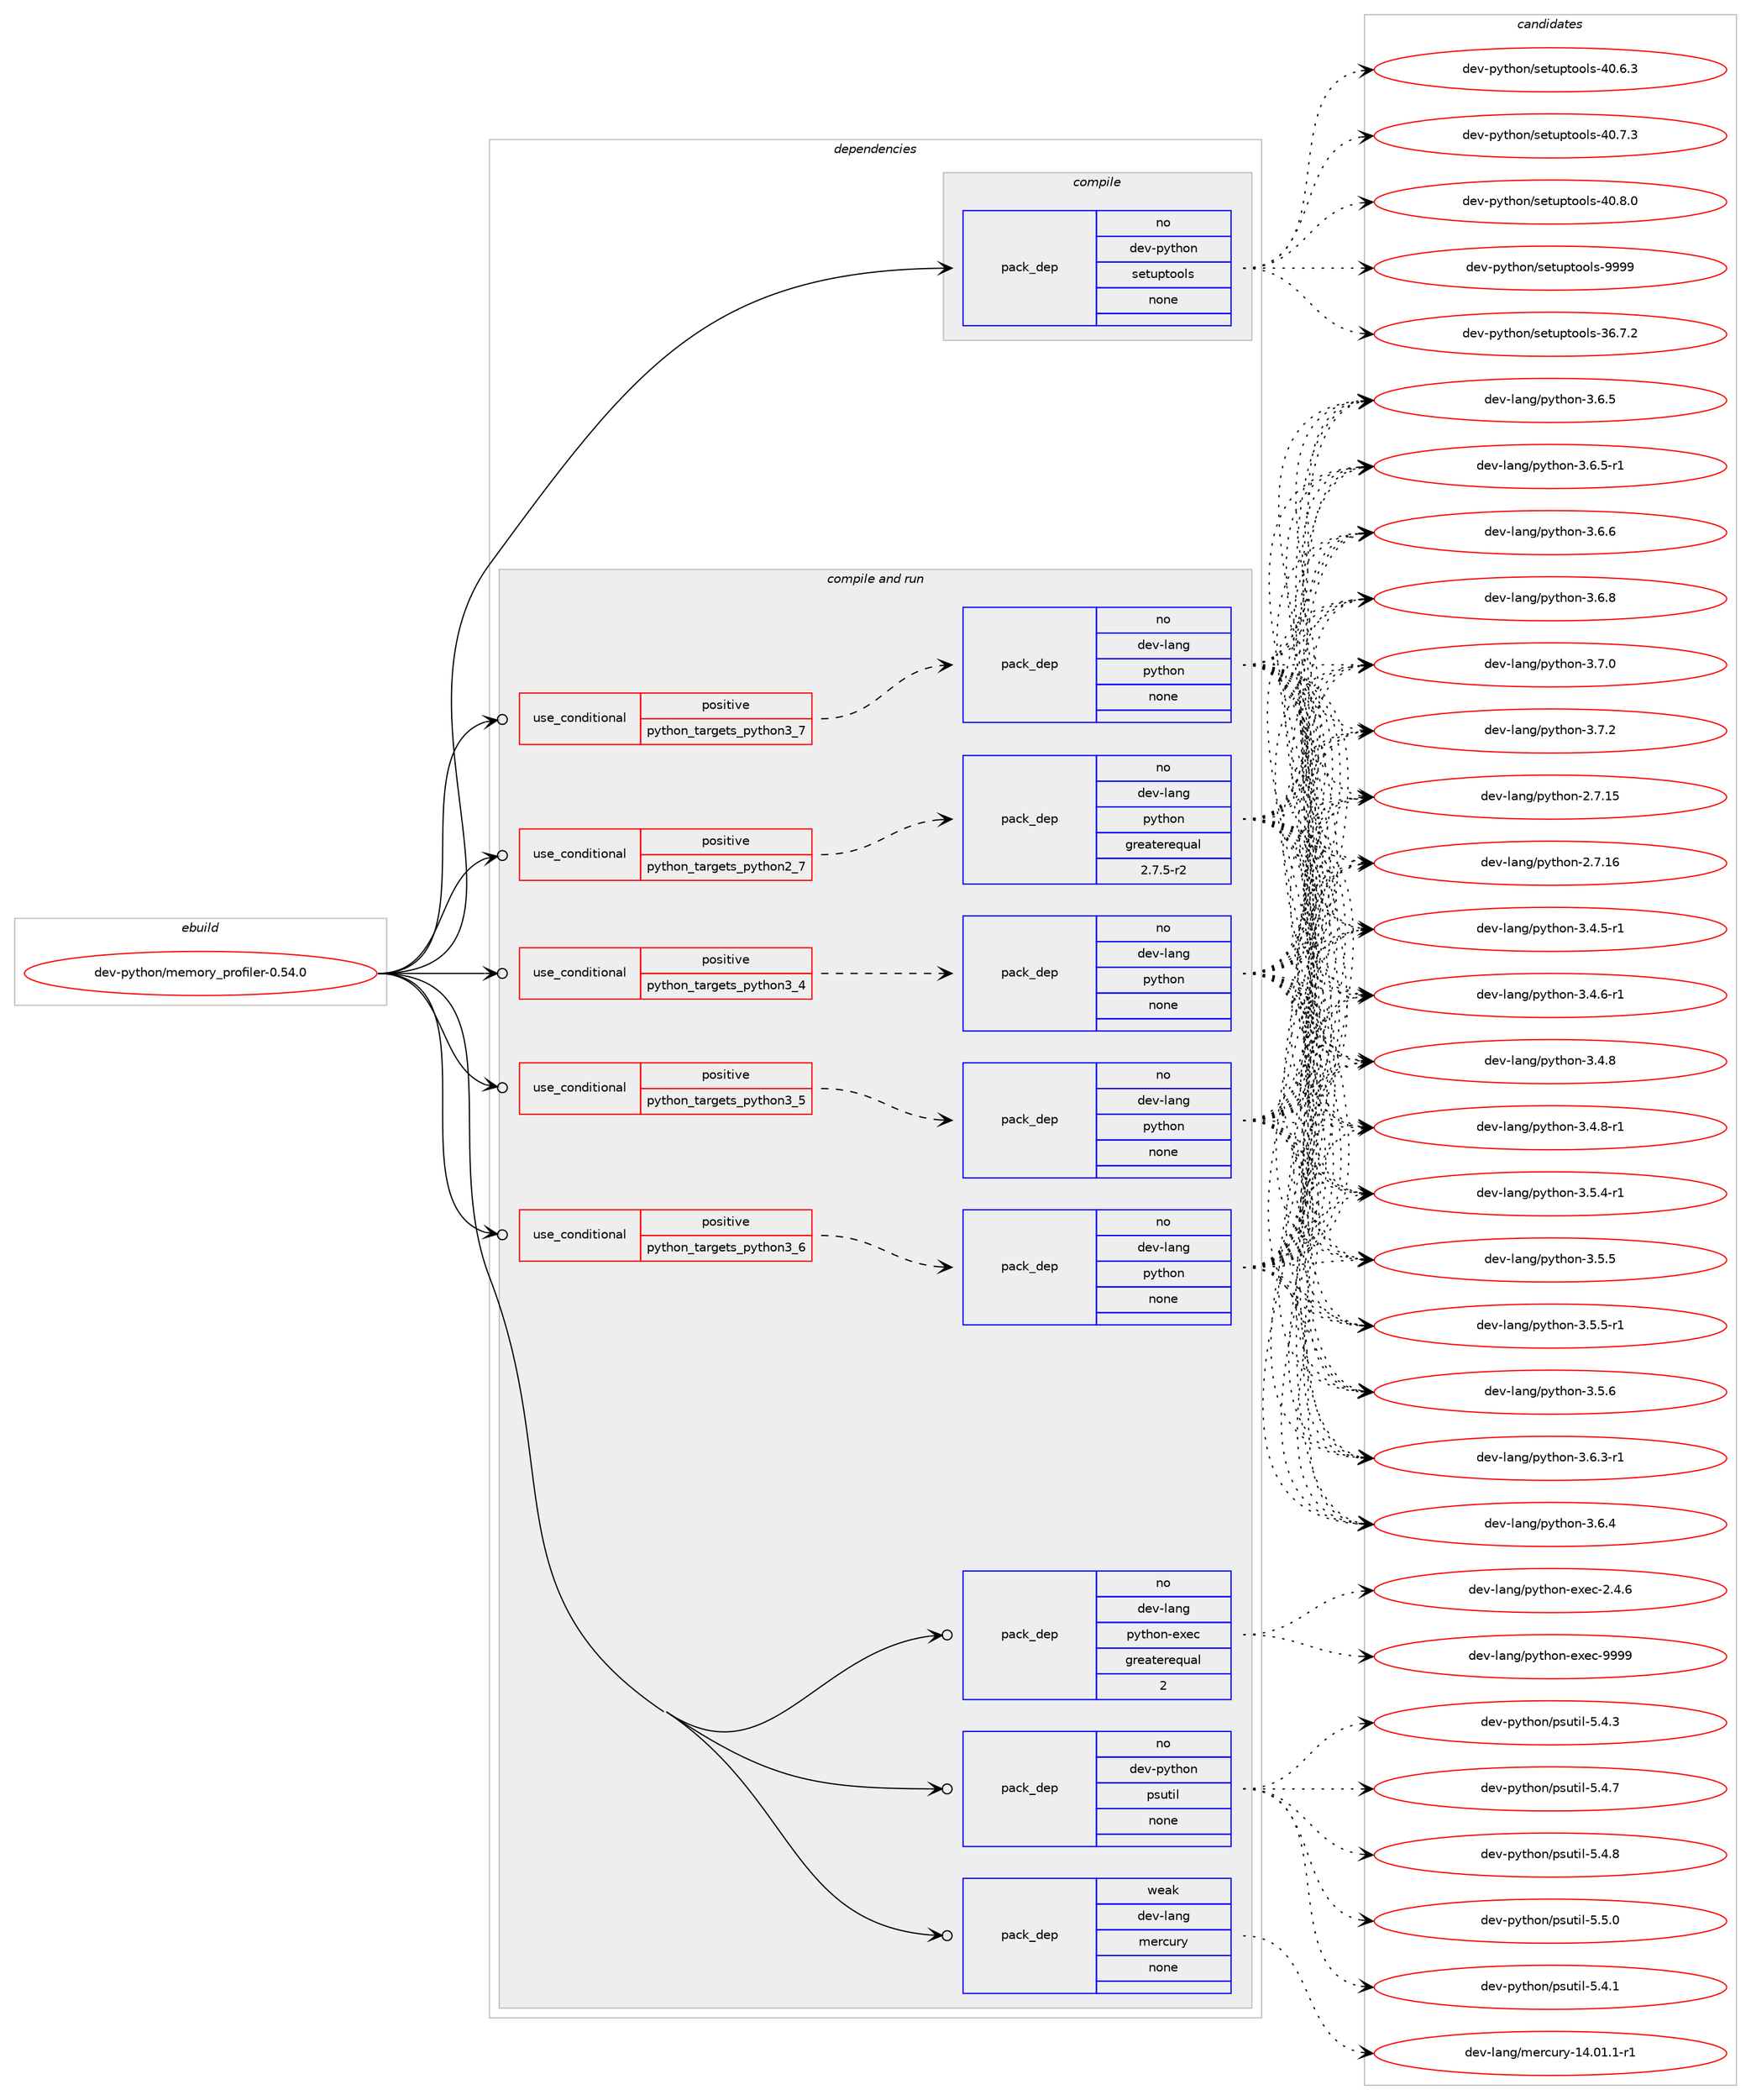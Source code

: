 digraph prolog {

# *************
# Graph options
# *************

newrank=true;
concentrate=true;
compound=true;
graph [rankdir=LR,fontname=Helvetica,fontsize=10,ranksep=1.5];#, ranksep=2.5, nodesep=0.2];
edge  [arrowhead=vee];
node  [fontname=Helvetica,fontsize=10];

# **********
# The ebuild
# **********

subgraph cluster_leftcol {
color=gray;
rank=same;
label=<<i>ebuild</i>>;
id [label="dev-python/memory_profiler-0.54.0", color=red, width=4, href="../dev-python/memory_profiler-0.54.0.svg"];
}

# ****************
# The dependencies
# ****************

subgraph cluster_midcol {
color=gray;
label=<<i>dependencies</i>>;
subgraph cluster_compile {
fillcolor="#eeeeee";
style=filled;
label=<<i>compile</i>>;
subgraph pack1017932 {
dependency1418605 [label=<<TABLE BORDER="0" CELLBORDER="1" CELLSPACING="0" CELLPADDING="4" WIDTH="220"><TR><TD ROWSPAN="6" CELLPADDING="30">pack_dep</TD></TR><TR><TD WIDTH="110">no</TD></TR><TR><TD>dev-python</TD></TR><TR><TD>setuptools</TD></TR><TR><TD>none</TD></TR><TR><TD></TD></TR></TABLE>>, shape=none, color=blue];
}
id:e -> dependency1418605:w [weight=20,style="solid",arrowhead="vee"];
}
subgraph cluster_compileandrun {
fillcolor="#eeeeee";
style=filled;
label=<<i>compile and run</i>>;
subgraph cond377399 {
dependency1418606 [label=<<TABLE BORDER="0" CELLBORDER="1" CELLSPACING="0" CELLPADDING="4"><TR><TD ROWSPAN="3" CELLPADDING="10">use_conditional</TD></TR><TR><TD>positive</TD></TR><TR><TD>python_targets_python2_7</TD></TR></TABLE>>, shape=none, color=red];
subgraph pack1017933 {
dependency1418607 [label=<<TABLE BORDER="0" CELLBORDER="1" CELLSPACING="0" CELLPADDING="4" WIDTH="220"><TR><TD ROWSPAN="6" CELLPADDING="30">pack_dep</TD></TR><TR><TD WIDTH="110">no</TD></TR><TR><TD>dev-lang</TD></TR><TR><TD>python</TD></TR><TR><TD>greaterequal</TD></TR><TR><TD>2.7.5-r2</TD></TR></TABLE>>, shape=none, color=blue];
}
dependency1418606:e -> dependency1418607:w [weight=20,style="dashed",arrowhead="vee"];
}
id:e -> dependency1418606:w [weight=20,style="solid",arrowhead="odotvee"];
subgraph cond377400 {
dependency1418608 [label=<<TABLE BORDER="0" CELLBORDER="1" CELLSPACING="0" CELLPADDING="4"><TR><TD ROWSPAN="3" CELLPADDING="10">use_conditional</TD></TR><TR><TD>positive</TD></TR><TR><TD>python_targets_python3_4</TD></TR></TABLE>>, shape=none, color=red];
subgraph pack1017934 {
dependency1418609 [label=<<TABLE BORDER="0" CELLBORDER="1" CELLSPACING="0" CELLPADDING="4" WIDTH="220"><TR><TD ROWSPAN="6" CELLPADDING="30">pack_dep</TD></TR><TR><TD WIDTH="110">no</TD></TR><TR><TD>dev-lang</TD></TR><TR><TD>python</TD></TR><TR><TD>none</TD></TR><TR><TD></TD></TR></TABLE>>, shape=none, color=blue];
}
dependency1418608:e -> dependency1418609:w [weight=20,style="dashed",arrowhead="vee"];
}
id:e -> dependency1418608:w [weight=20,style="solid",arrowhead="odotvee"];
subgraph cond377401 {
dependency1418610 [label=<<TABLE BORDER="0" CELLBORDER="1" CELLSPACING="0" CELLPADDING="4"><TR><TD ROWSPAN="3" CELLPADDING="10">use_conditional</TD></TR><TR><TD>positive</TD></TR><TR><TD>python_targets_python3_5</TD></TR></TABLE>>, shape=none, color=red];
subgraph pack1017935 {
dependency1418611 [label=<<TABLE BORDER="0" CELLBORDER="1" CELLSPACING="0" CELLPADDING="4" WIDTH="220"><TR><TD ROWSPAN="6" CELLPADDING="30">pack_dep</TD></TR><TR><TD WIDTH="110">no</TD></TR><TR><TD>dev-lang</TD></TR><TR><TD>python</TD></TR><TR><TD>none</TD></TR><TR><TD></TD></TR></TABLE>>, shape=none, color=blue];
}
dependency1418610:e -> dependency1418611:w [weight=20,style="dashed",arrowhead="vee"];
}
id:e -> dependency1418610:w [weight=20,style="solid",arrowhead="odotvee"];
subgraph cond377402 {
dependency1418612 [label=<<TABLE BORDER="0" CELLBORDER="1" CELLSPACING="0" CELLPADDING="4"><TR><TD ROWSPAN="3" CELLPADDING="10">use_conditional</TD></TR><TR><TD>positive</TD></TR><TR><TD>python_targets_python3_6</TD></TR></TABLE>>, shape=none, color=red];
subgraph pack1017936 {
dependency1418613 [label=<<TABLE BORDER="0" CELLBORDER="1" CELLSPACING="0" CELLPADDING="4" WIDTH="220"><TR><TD ROWSPAN="6" CELLPADDING="30">pack_dep</TD></TR><TR><TD WIDTH="110">no</TD></TR><TR><TD>dev-lang</TD></TR><TR><TD>python</TD></TR><TR><TD>none</TD></TR><TR><TD></TD></TR></TABLE>>, shape=none, color=blue];
}
dependency1418612:e -> dependency1418613:w [weight=20,style="dashed",arrowhead="vee"];
}
id:e -> dependency1418612:w [weight=20,style="solid",arrowhead="odotvee"];
subgraph cond377403 {
dependency1418614 [label=<<TABLE BORDER="0" CELLBORDER="1" CELLSPACING="0" CELLPADDING="4"><TR><TD ROWSPAN="3" CELLPADDING="10">use_conditional</TD></TR><TR><TD>positive</TD></TR><TR><TD>python_targets_python3_7</TD></TR></TABLE>>, shape=none, color=red];
subgraph pack1017937 {
dependency1418615 [label=<<TABLE BORDER="0" CELLBORDER="1" CELLSPACING="0" CELLPADDING="4" WIDTH="220"><TR><TD ROWSPAN="6" CELLPADDING="30">pack_dep</TD></TR><TR><TD WIDTH="110">no</TD></TR><TR><TD>dev-lang</TD></TR><TR><TD>python</TD></TR><TR><TD>none</TD></TR><TR><TD></TD></TR></TABLE>>, shape=none, color=blue];
}
dependency1418614:e -> dependency1418615:w [weight=20,style="dashed",arrowhead="vee"];
}
id:e -> dependency1418614:w [weight=20,style="solid",arrowhead="odotvee"];
subgraph pack1017938 {
dependency1418616 [label=<<TABLE BORDER="0" CELLBORDER="1" CELLSPACING="0" CELLPADDING="4" WIDTH="220"><TR><TD ROWSPAN="6" CELLPADDING="30">pack_dep</TD></TR><TR><TD WIDTH="110">no</TD></TR><TR><TD>dev-lang</TD></TR><TR><TD>python-exec</TD></TR><TR><TD>greaterequal</TD></TR><TR><TD>2</TD></TR></TABLE>>, shape=none, color=blue];
}
id:e -> dependency1418616:w [weight=20,style="solid",arrowhead="odotvee"];
subgraph pack1017939 {
dependency1418617 [label=<<TABLE BORDER="0" CELLBORDER="1" CELLSPACING="0" CELLPADDING="4" WIDTH="220"><TR><TD ROWSPAN="6" CELLPADDING="30">pack_dep</TD></TR><TR><TD WIDTH="110">no</TD></TR><TR><TD>dev-python</TD></TR><TR><TD>psutil</TD></TR><TR><TD>none</TD></TR><TR><TD></TD></TR></TABLE>>, shape=none, color=blue];
}
id:e -> dependency1418617:w [weight=20,style="solid",arrowhead="odotvee"];
subgraph pack1017940 {
dependency1418618 [label=<<TABLE BORDER="0" CELLBORDER="1" CELLSPACING="0" CELLPADDING="4" WIDTH="220"><TR><TD ROWSPAN="6" CELLPADDING="30">pack_dep</TD></TR><TR><TD WIDTH="110">weak</TD></TR><TR><TD>dev-lang</TD></TR><TR><TD>mercury</TD></TR><TR><TD>none</TD></TR><TR><TD></TD></TR></TABLE>>, shape=none, color=blue];
}
id:e -> dependency1418618:w [weight=20,style="solid",arrowhead="odotvee"];
}
subgraph cluster_run {
fillcolor="#eeeeee";
style=filled;
label=<<i>run</i>>;
}
}

# **************
# The candidates
# **************

subgraph cluster_choices {
rank=same;
color=gray;
label=<<i>candidates</i>>;

subgraph choice1017932 {
color=black;
nodesep=1;
choice100101118451121211161041111104711510111611711211611111110811545515446554650 [label="dev-python/setuptools-36.7.2", color=red, width=4,href="../dev-python/setuptools-36.7.2.svg"];
choice100101118451121211161041111104711510111611711211611111110811545524846544651 [label="dev-python/setuptools-40.6.3", color=red, width=4,href="../dev-python/setuptools-40.6.3.svg"];
choice100101118451121211161041111104711510111611711211611111110811545524846554651 [label="dev-python/setuptools-40.7.3", color=red, width=4,href="../dev-python/setuptools-40.7.3.svg"];
choice100101118451121211161041111104711510111611711211611111110811545524846564648 [label="dev-python/setuptools-40.8.0", color=red, width=4,href="../dev-python/setuptools-40.8.0.svg"];
choice10010111845112121116104111110471151011161171121161111111081154557575757 [label="dev-python/setuptools-9999", color=red, width=4,href="../dev-python/setuptools-9999.svg"];
dependency1418605:e -> choice100101118451121211161041111104711510111611711211611111110811545515446554650:w [style=dotted,weight="100"];
dependency1418605:e -> choice100101118451121211161041111104711510111611711211611111110811545524846544651:w [style=dotted,weight="100"];
dependency1418605:e -> choice100101118451121211161041111104711510111611711211611111110811545524846554651:w [style=dotted,weight="100"];
dependency1418605:e -> choice100101118451121211161041111104711510111611711211611111110811545524846564648:w [style=dotted,weight="100"];
dependency1418605:e -> choice10010111845112121116104111110471151011161171121161111111081154557575757:w [style=dotted,weight="100"];
}
subgraph choice1017933 {
color=black;
nodesep=1;
choice10010111845108971101034711212111610411111045504655464953 [label="dev-lang/python-2.7.15", color=red, width=4,href="../dev-lang/python-2.7.15.svg"];
choice10010111845108971101034711212111610411111045504655464954 [label="dev-lang/python-2.7.16", color=red, width=4,href="../dev-lang/python-2.7.16.svg"];
choice1001011184510897110103471121211161041111104551465246534511449 [label="dev-lang/python-3.4.5-r1", color=red, width=4,href="../dev-lang/python-3.4.5-r1.svg"];
choice1001011184510897110103471121211161041111104551465246544511449 [label="dev-lang/python-3.4.6-r1", color=red, width=4,href="../dev-lang/python-3.4.6-r1.svg"];
choice100101118451089711010347112121116104111110455146524656 [label="dev-lang/python-3.4.8", color=red, width=4,href="../dev-lang/python-3.4.8.svg"];
choice1001011184510897110103471121211161041111104551465246564511449 [label="dev-lang/python-3.4.8-r1", color=red, width=4,href="../dev-lang/python-3.4.8-r1.svg"];
choice1001011184510897110103471121211161041111104551465346524511449 [label="dev-lang/python-3.5.4-r1", color=red, width=4,href="../dev-lang/python-3.5.4-r1.svg"];
choice100101118451089711010347112121116104111110455146534653 [label="dev-lang/python-3.5.5", color=red, width=4,href="../dev-lang/python-3.5.5.svg"];
choice1001011184510897110103471121211161041111104551465346534511449 [label="dev-lang/python-3.5.5-r1", color=red, width=4,href="../dev-lang/python-3.5.5-r1.svg"];
choice100101118451089711010347112121116104111110455146534654 [label="dev-lang/python-3.5.6", color=red, width=4,href="../dev-lang/python-3.5.6.svg"];
choice1001011184510897110103471121211161041111104551465446514511449 [label="dev-lang/python-3.6.3-r1", color=red, width=4,href="../dev-lang/python-3.6.3-r1.svg"];
choice100101118451089711010347112121116104111110455146544652 [label="dev-lang/python-3.6.4", color=red, width=4,href="../dev-lang/python-3.6.4.svg"];
choice100101118451089711010347112121116104111110455146544653 [label="dev-lang/python-3.6.5", color=red, width=4,href="../dev-lang/python-3.6.5.svg"];
choice1001011184510897110103471121211161041111104551465446534511449 [label="dev-lang/python-3.6.5-r1", color=red, width=4,href="../dev-lang/python-3.6.5-r1.svg"];
choice100101118451089711010347112121116104111110455146544654 [label="dev-lang/python-3.6.6", color=red, width=4,href="../dev-lang/python-3.6.6.svg"];
choice100101118451089711010347112121116104111110455146544656 [label="dev-lang/python-3.6.8", color=red, width=4,href="../dev-lang/python-3.6.8.svg"];
choice100101118451089711010347112121116104111110455146554648 [label="dev-lang/python-3.7.0", color=red, width=4,href="../dev-lang/python-3.7.0.svg"];
choice100101118451089711010347112121116104111110455146554650 [label="dev-lang/python-3.7.2", color=red, width=4,href="../dev-lang/python-3.7.2.svg"];
dependency1418607:e -> choice10010111845108971101034711212111610411111045504655464953:w [style=dotted,weight="100"];
dependency1418607:e -> choice10010111845108971101034711212111610411111045504655464954:w [style=dotted,weight="100"];
dependency1418607:e -> choice1001011184510897110103471121211161041111104551465246534511449:w [style=dotted,weight="100"];
dependency1418607:e -> choice1001011184510897110103471121211161041111104551465246544511449:w [style=dotted,weight="100"];
dependency1418607:e -> choice100101118451089711010347112121116104111110455146524656:w [style=dotted,weight="100"];
dependency1418607:e -> choice1001011184510897110103471121211161041111104551465246564511449:w [style=dotted,weight="100"];
dependency1418607:e -> choice1001011184510897110103471121211161041111104551465346524511449:w [style=dotted,weight="100"];
dependency1418607:e -> choice100101118451089711010347112121116104111110455146534653:w [style=dotted,weight="100"];
dependency1418607:e -> choice1001011184510897110103471121211161041111104551465346534511449:w [style=dotted,weight="100"];
dependency1418607:e -> choice100101118451089711010347112121116104111110455146534654:w [style=dotted,weight="100"];
dependency1418607:e -> choice1001011184510897110103471121211161041111104551465446514511449:w [style=dotted,weight="100"];
dependency1418607:e -> choice100101118451089711010347112121116104111110455146544652:w [style=dotted,weight="100"];
dependency1418607:e -> choice100101118451089711010347112121116104111110455146544653:w [style=dotted,weight="100"];
dependency1418607:e -> choice1001011184510897110103471121211161041111104551465446534511449:w [style=dotted,weight="100"];
dependency1418607:e -> choice100101118451089711010347112121116104111110455146544654:w [style=dotted,weight="100"];
dependency1418607:e -> choice100101118451089711010347112121116104111110455146544656:w [style=dotted,weight="100"];
dependency1418607:e -> choice100101118451089711010347112121116104111110455146554648:w [style=dotted,weight="100"];
dependency1418607:e -> choice100101118451089711010347112121116104111110455146554650:w [style=dotted,weight="100"];
}
subgraph choice1017934 {
color=black;
nodesep=1;
choice10010111845108971101034711212111610411111045504655464953 [label="dev-lang/python-2.7.15", color=red, width=4,href="../dev-lang/python-2.7.15.svg"];
choice10010111845108971101034711212111610411111045504655464954 [label="dev-lang/python-2.7.16", color=red, width=4,href="../dev-lang/python-2.7.16.svg"];
choice1001011184510897110103471121211161041111104551465246534511449 [label="dev-lang/python-3.4.5-r1", color=red, width=4,href="../dev-lang/python-3.4.5-r1.svg"];
choice1001011184510897110103471121211161041111104551465246544511449 [label="dev-lang/python-3.4.6-r1", color=red, width=4,href="../dev-lang/python-3.4.6-r1.svg"];
choice100101118451089711010347112121116104111110455146524656 [label="dev-lang/python-3.4.8", color=red, width=4,href="../dev-lang/python-3.4.8.svg"];
choice1001011184510897110103471121211161041111104551465246564511449 [label="dev-lang/python-3.4.8-r1", color=red, width=4,href="../dev-lang/python-3.4.8-r1.svg"];
choice1001011184510897110103471121211161041111104551465346524511449 [label="dev-lang/python-3.5.4-r1", color=red, width=4,href="../dev-lang/python-3.5.4-r1.svg"];
choice100101118451089711010347112121116104111110455146534653 [label="dev-lang/python-3.5.5", color=red, width=4,href="../dev-lang/python-3.5.5.svg"];
choice1001011184510897110103471121211161041111104551465346534511449 [label="dev-lang/python-3.5.5-r1", color=red, width=4,href="../dev-lang/python-3.5.5-r1.svg"];
choice100101118451089711010347112121116104111110455146534654 [label="dev-lang/python-3.5.6", color=red, width=4,href="../dev-lang/python-3.5.6.svg"];
choice1001011184510897110103471121211161041111104551465446514511449 [label="dev-lang/python-3.6.3-r1", color=red, width=4,href="../dev-lang/python-3.6.3-r1.svg"];
choice100101118451089711010347112121116104111110455146544652 [label="dev-lang/python-3.6.4", color=red, width=4,href="../dev-lang/python-3.6.4.svg"];
choice100101118451089711010347112121116104111110455146544653 [label="dev-lang/python-3.6.5", color=red, width=4,href="../dev-lang/python-3.6.5.svg"];
choice1001011184510897110103471121211161041111104551465446534511449 [label="dev-lang/python-3.6.5-r1", color=red, width=4,href="../dev-lang/python-3.6.5-r1.svg"];
choice100101118451089711010347112121116104111110455146544654 [label="dev-lang/python-3.6.6", color=red, width=4,href="../dev-lang/python-3.6.6.svg"];
choice100101118451089711010347112121116104111110455146544656 [label="dev-lang/python-3.6.8", color=red, width=4,href="../dev-lang/python-3.6.8.svg"];
choice100101118451089711010347112121116104111110455146554648 [label="dev-lang/python-3.7.0", color=red, width=4,href="../dev-lang/python-3.7.0.svg"];
choice100101118451089711010347112121116104111110455146554650 [label="dev-lang/python-3.7.2", color=red, width=4,href="../dev-lang/python-3.7.2.svg"];
dependency1418609:e -> choice10010111845108971101034711212111610411111045504655464953:w [style=dotted,weight="100"];
dependency1418609:e -> choice10010111845108971101034711212111610411111045504655464954:w [style=dotted,weight="100"];
dependency1418609:e -> choice1001011184510897110103471121211161041111104551465246534511449:w [style=dotted,weight="100"];
dependency1418609:e -> choice1001011184510897110103471121211161041111104551465246544511449:w [style=dotted,weight="100"];
dependency1418609:e -> choice100101118451089711010347112121116104111110455146524656:w [style=dotted,weight="100"];
dependency1418609:e -> choice1001011184510897110103471121211161041111104551465246564511449:w [style=dotted,weight="100"];
dependency1418609:e -> choice1001011184510897110103471121211161041111104551465346524511449:w [style=dotted,weight="100"];
dependency1418609:e -> choice100101118451089711010347112121116104111110455146534653:w [style=dotted,weight="100"];
dependency1418609:e -> choice1001011184510897110103471121211161041111104551465346534511449:w [style=dotted,weight="100"];
dependency1418609:e -> choice100101118451089711010347112121116104111110455146534654:w [style=dotted,weight="100"];
dependency1418609:e -> choice1001011184510897110103471121211161041111104551465446514511449:w [style=dotted,weight="100"];
dependency1418609:e -> choice100101118451089711010347112121116104111110455146544652:w [style=dotted,weight="100"];
dependency1418609:e -> choice100101118451089711010347112121116104111110455146544653:w [style=dotted,weight="100"];
dependency1418609:e -> choice1001011184510897110103471121211161041111104551465446534511449:w [style=dotted,weight="100"];
dependency1418609:e -> choice100101118451089711010347112121116104111110455146544654:w [style=dotted,weight="100"];
dependency1418609:e -> choice100101118451089711010347112121116104111110455146544656:w [style=dotted,weight="100"];
dependency1418609:e -> choice100101118451089711010347112121116104111110455146554648:w [style=dotted,weight="100"];
dependency1418609:e -> choice100101118451089711010347112121116104111110455146554650:w [style=dotted,weight="100"];
}
subgraph choice1017935 {
color=black;
nodesep=1;
choice10010111845108971101034711212111610411111045504655464953 [label="dev-lang/python-2.7.15", color=red, width=4,href="../dev-lang/python-2.7.15.svg"];
choice10010111845108971101034711212111610411111045504655464954 [label="dev-lang/python-2.7.16", color=red, width=4,href="../dev-lang/python-2.7.16.svg"];
choice1001011184510897110103471121211161041111104551465246534511449 [label="dev-lang/python-3.4.5-r1", color=red, width=4,href="../dev-lang/python-3.4.5-r1.svg"];
choice1001011184510897110103471121211161041111104551465246544511449 [label="dev-lang/python-3.4.6-r1", color=red, width=4,href="../dev-lang/python-3.4.6-r1.svg"];
choice100101118451089711010347112121116104111110455146524656 [label="dev-lang/python-3.4.8", color=red, width=4,href="../dev-lang/python-3.4.8.svg"];
choice1001011184510897110103471121211161041111104551465246564511449 [label="dev-lang/python-3.4.8-r1", color=red, width=4,href="../dev-lang/python-3.4.8-r1.svg"];
choice1001011184510897110103471121211161041111104551465346524511449 [label="dev-lang/python-3.5.4-r1", color=red, width=4,href="../dev-lang/python-3.5.4-r1.svg"];
choice100101118451089711010347112121116104111110455146534653 [label="dev-lang/python-3.5.5", color=red, width=4,href="../dev-lang/python-3.5.5.svg"];
choice1001011184510897110103471121211161041111104551465346534511449 [label="dev-lang/python-3.5.5-r1", color=red, width=4,href="../dev-lang/python-3.5.5-r1.svg"];
choice100101118451089711010347112121116104111110455146534654 [label="dev-lang/python-3.5.6", color=red, width=4,href="../dev-lang/python-3.5.6.svg"];
choice1001011184510897110103471121211161041111104551465446514511449 [label="dev-lang/python-3.6.3-r1", color=red, width=4,href="../dev-lang/python-3.6.3-r1.svg"];
choice100101118451089711010347112121116104111110455146544652 [label="dev-lang/python-3.6.4", color=red, width=4,href="../dev-lang/python-3.6.4.svg"];
choice100101118451089711010347112121116104111110455146544653 [label="dev-lang/python-3.6.5", color=red, width=4,href="../dev-lang/python-3.6.5.svg"];
choice1001011184510897110103471121211161041111104551465446534511449 [label="dev-lang/python-3.6.5-r1", color=red, width=4,href="../dev-lang/python-3.6.5-r1.svg"];
choice100101118451089711010347112121116104111110455146544654 [label="dev-lang/python-3.6.6", color=red, width=4,href="../dev-lang/python-3.6.6.svg"];
choice100101118451089711010347112121116104111110455146544656 [label="dev-lang/python-3.6.8", color=red, width=4,href="../dev-lang/python-3.6.8.svg"];
choice100101118451089711010347112121116104111110455146554648 [label="dev-lang/python-3.7.0", color=red, width=4,href="../dev-lang/python-3.7.0.svg"];
choice100101118451089711010347112121116104111110455146554650 [label="dev-lang/python-3.7.2", color=red, width=4,href="../dev-lang/python-3.7.2.svg"];
dependency1418611:e -> choice10010111845108971101034711212111610411111045504655464953:w [style=dotted,weight="100"];
dependency1418611:e -> choice10010111845108971101034711212111610411111045504655464954:w [style=dotted,weight="100"];
dependency1418611:e -> choice1001011184510897110103471121211161041111104551465246534511449:w [style=dotted,weight="100"];
dependency1418611:e -> choice1001011184510897110103471121211161041111104551465246544511449:w [style=dotted,weight="100"];
dependency1418611:e -> choice100101118451089711010347112121116104111110455146524656:w [style=dotted,weight="100"];
dependency1418611:e -> choice1001011184510897110103471121211161041111104551465246564511449:w [style=dotted,weight="100"];
dependency1418611:e -> choice1001011184510897110103471121211161041111104551465346524511449:w [style=dotted,weight="100"];
dependency1418611:e -> choice100101118451089711010347112121116104111110455146534653:w [style=dotted,weight="100"];
dependency1418611:e -> choice1001011184510897110103471121211161041111104551465346534511449:w [style=dotted,weight="100"];
dependency1418611:e -> choice100101118451089711010347112121116104111110455146534654:w [style=dotted,weight="100"];
dependency1418611:e -> choice1001011184510897110103471121211161041111104551465446514511449:w [style=dotted,weight="100"];
dependency1418611:e -> choice100101118451089711010347112121116104111110455146544652:w [style=dotted,weight="100"];
dependency1418611:e -> choice100101118451089711010347112121116104111110455146544653:w [style=dotted,weight="100"];
dependency1418611:e -> choice1001011184510897110103471121211161041111104551465446534511449:w [style=dotted,weight="100"];
dependency1418611:e -> choice100101118451089711010347112121116104111110455146544654:w [style=dotted,weight="100"];
dependency1418611:e -> choice100101118451089711010347112121116104111110455146544656:w [style=dotted,weight="100"];
dependency1418611:e -> choice100101118451089711010347112121116104111110455146554648:w [style=dotted,weight="100"];
dependency1418611:e -> choice100101118451089711010347112121116104111110455146554650:w [style=dotted,weight="100"];
}
subgraph choice1017936 {
color=black;
nodesep=1;
choice10010111845108971101034711212111610411111045504655464953 [label="dev-lang/python-2.7.15", color=red, width=4,href="../dev-lang/python-2.7.15.svg"];
choice10010111845108971101034711212111610411111045504655464954 [label="dev-lang/python-2.7.16", color=red, width=4,href="../dev-lang/python-2.7.16.svg"];
choice1001011184510897110103471121211161041111104551465246534511449 [label="dev-lang/python-3.4.5-r1", color=red, width=4,href="../dev-lang/python-3.4.5-r1.svg"];
choice1001011184510897110103471121211161041111104551465246544511449 [label="dev-lang/python-3.4.6-r1", color=red, width=4,href="../dev-lang/python-3.4.6-r1.svg"];
choice100101118451089711010347112121116104111110455146524656 [label="dev-lang/python-3.4.8", color=red, width=4,href="../dev-lang/python-3.4.8.svg"];
choice1001011184510897110103471121211161041111104551465246564511449 [label="dev-lang/python-3.4.8-r1", color=red, width=4,href="../dev-lang/python-3.4.8-r1.svg"];
choice1001011184510897110103471121211161041111104551465346524511449 [label="dev-lang/python-3.5.4-r1", color=red, width=4,href="../dev-lang/python-3.5.4-r1.svg"];
choice100101118451089711010347112121116104111110455146534653 [label="dev-lang/python-3.5.5", color=red, width=4,href="../dev-lang/python-3.5.5.svg"];
choice1001011184510897110103471121211161041111104551465346534511449 [label="dev-lang/python-3.5.5-r1", color=red, width=4,href="../dev-lang/python-3.5.5-r1.svg"];
choice100101118451089711010347112121116104111110455146534654 [label="dev-lang/python-3.5.6", color=red, width=4,href="../dev-lang/python-3.5.6.svg"];
choice1001011184510897110103471121211161041111104551465446514511449 [label="dev-lang/python-3.6.3-r1", color=red, width=4,href="../dev-lang/python-3.6.3-r1.svg"];
choice100101118451089711010347112121116104111110455146544652 [label="dev-lang/python-3.6.4", color=red, width=4,href="../dev-lang/python-3.6.4.svg"];
choice100101118451089711010347112121116104111110455146544653 [label="dev-lang/python-3.6.5", color=red, width=4,href="../dev-lang/python-3.6.5.svg"];
choice1001011184510897110103471121211161041111104551465446534511449 [label="dev-lang/python-3.6.5-r1", color=red, width=4,href="../dev-lang/python-3.6.5-r1.svg"];
choice100101118451089711010347112121116104111110455146544654 [label="dev-lang/python-3.6.6", color=red, width=4,href="../dev-lang/python-3.6.6.svg"];
choice100101118451089711010347112121116104111110455146544656 [label="dev-lang/python-3.6.8", color=red, width=4,href="../dev-lang/python-3.6.8.svg"];
choice100101118451089711010347112121116104111110455146554648 [label="dev-lang/python-3.7.0", color=red, width=4,href="../dev-lang/python-3.7.0.svg"];
choice100101118451089711010347112121116104111110455146554650 [label="dev-lang/python-3.7.2", color=red, width=4,href="../dev-lang/python-3.7.2.svg"];
dependency1418613:e -> choice10010111845108971101034711212111610411111045504655464953:w [style=dotted,weight="100"];
dependency1418613:e -> choice10010111845108971101034711212111610411111045504655464954:w [style=dotted,weight="100"];
dependency1418613:e -> choice1001011184510897110103471121211161041111104551465246534511449:w [style=dotted,weight="100"];
dependency1418613:e -> choice1001011184510897110103471121211161041111104551465246544511449:w [style=dotted,weight="100"];
dependency1418613:e -> choice100101118451089711010347112121116104111110455146524656:w [style=dotted,weight="100"];
dependency1418613:e -> choice1001011184510897110103471121211161041111104551465246564511449:w [style=dotted,weight="100"];
dependency1418613:e -> choice1001011184510897110103471121211161041111104551465346524511449:w [style=dotted,weight="100"];
dependency1418613:e -> choice100101118451089711010347112121116104111110455146534653:w [style=dotted,weight="100"];
dependency1418613:e -> choice1001011184510897110103471121211161041111104551465346534511449:w [style=dotted,weight="100"];
dependency1418613:e -> choice100101118451089711010347112121116104111110455146534654:w [style=dotted,weight="100"];
dependency1418613:e -> choice1001011184510897110103471121211161041111104551465446514511449:w [style=dotted,weight="100"];
dependency1418613:e -> choice100101118451089711010347112121116104111110455146544652:w [style=dotted,weight="100"];
dependency1418613:e -> choice100101118451089711010347112121116104111110455146544653:w [style=dotted,weight="100"];
dependency1418613:e -> choice1001011184510897110103471121211161041111104551465446534511449:w [style=dotted,weight="100"];
dependency1418613:e -> choice100101118451089711010347112121116104111110455146544654:w [style=dotted,weight="100"];
dependency1418613:e -> choice100101118451089711010347112121116104111110455146544656:w [style=dotted,weight="100"];
dependency1418613:e -> choice100101118451089711010347112121116104111110455146554648:w [style=dotted,weight="100"];
dependency1418613:e -> choice100101118451089711010347112121116104111110455146554650:w [style=dotted,weight="100"];
}
subgraph choice1017937 {
color=black;
nodesep=1;
choice10010111845108971101034711212111610411111045504655464953 [label="dev-lang/python-2.7.15", color=red, width=4,href="../dev-lang/python-2.7.15.svg"];
choice10010111845108971101034711212111610411111045504655464954 [label="dev-lang/python-2.7.16", color=red, width=4,href="../dev-lang/python-2.7.16.svg"];
choice1001011184510897110103471121211161041111104551465246534511449 [label="dev-lang/python-3.4.5-r1", color=red, width=4,href="../dev-lang/python-3.4.5-r1.svg"];
choice1001011184510897110103471121211161041111104551465246544511449 [label="dev-lang/python-3.4.6-r1", color=red, width=4,href="../dev-lang/python-3.4.6-r1.svg"];
choice100101118451089711010347112121116104111110455146524656 [label="dev-lang/python-3.4.8", color=red, width=4,href="../dev-lang/python-3.4.8.svg"];
choice1001011184510897110103471121211161041111104551465246564511449 [label="dev-lang/python-3.4.8-r1", color=red, width=4,href="../dev-lang/python-3.4.8-r1.svg"];
choice1001011184510897110103471121211161041111104551465346524511449 [label="dev-lang/python-3.5.4-r1", color=red, width=4,href="../dev-lang/python-3.5.4-r1.svg"];
choice100101118451089711010347112121116104111110455146534653 [label="dev-lang/python-3.5.5", color=red, width=4,href="../dev-lang/python-3.5.5.svg"];
choice1001011184510897110103471121211161041111104551465346534511449 [label="dev-lang/python-3.5.5-r1", color=red, width=4,href="../dev-lang/python-3.5.5-r1.svg"];
choice100101118451089711010347112121116104111110455146534654 [label="dev-lang/python-3.5.6", color=red, width=4,href="../dev-lang/python-3.5.6.svg"];
choice1001011184510897110103471121211161041111104551465446514511449 [label="dev-lang/python-3.6.3-r1", color=red, width=4,href="../dev-lang/python-3.6.3-r1.svg"];
choice100101118451089711010347112121116104111110455146544652 [label="dev-lang/python-3.6.4", color=red, width=4,href="../dev-lang/python-3.6.4.svg"];
choice100101118451089711010347112121116104111110455146544653 [label="dev-lang/python-3.6.5", color=red, width=4,href="../dev-lang/python-3.6.5.svg"];
choice1001011184510897110103471121211161041111104551465446534511449 [label="dev-lang/python-3.6.5-r1", color=red, width=4,href="../dev-lang/python-3.6.5-r1.svg"];
choice100101118451089711010347112121116104111110455146544654 [label="dev-lang/python-3.6.6", color=red, width=4,href="../dev-lang/python-3.6.6.svg"];
choice100101118451089711010347112121116104111110455146544656 [label="dev-lang/python-3.6.8", color=red, width=4,href="../dev-lang/python-3.6.8.svg"];
choice100101118451089711010347112121116104111110455146554648 [label="dev-lang/python-3.7.0", color=red, width=4,href="../dev-lang/python-3.7.0.svg"];
choice100101118451089711010347112121116104111110455146554650 [label="dev-lang/python-3.7.2", color=red, width=4,href="../dev-lang/python-3.7.2.svg"];
dependency1418615:e -> choice10010111845108971101034711212111610411111045504655464953:w [style=dotted,weight="100"];
dependency1418615:e -> choice10010111845108971101034711212111610411111045504655464954:w [style=dotted,weight="100"];
dependency1418615:e -> choice1001011184510897110103471121211161041111104551465246534511449:w [style=dotted,weight="100"];
dependency1418615:e -> choice1001011184510897110103471121211161041111104551465246544511449:w [style=dotted,weight="100"];
dependency1418615:e -> choice100101118451089711010347112121116104111110455146524656:w [style=dotted,weight="100"];
dependency1418615:e -> choice1001011184510897110103471121211161041111104551465246564511449:w [style=dotted,weight="100"];
dependency1418615:e -> choice1001011184510897110103471121211161041111104551465346524511449:w [style=dotted,weight="100"];
dependency1418615:e -> choice100101118451089711010347112121116104111110455146534653:w [style=dotted,weight="100"];
dependency1418615:e -> choice1001011184510897110103471121211161041111104551465346534511449:w [style=dotted,weight="100"];
dependency1418615:e -> choice100101118451089711010347112121116104111110455146534654:w [style=dotted,weight="100"];
dependency1418615:e -> choice1001011184510897110103471121211161041111104551465446514511449:w [style=dotted,weight="100"];
dependency1418615:e -> choice100101118451089711010347112121116104111110455146544652:w [style=dotted,weight="100"];
dependency1418615:e -> choice100101118451089711010347112121116104111110455146544653:w [style=dotted,weight="100"];
dependency1418615:e -> choice1001011184510897110103471121211161041111104551465446534511449:w [style=dotted,weight="100"];
dependency1418615:e -> choice100101118451089711010347112121116104111110455146544654:w [style=dotted,weight="100"];
dependency1418615:e -> choice100101118451089711010347112121116104111110455146544656:w [style=dotted,weight="100"];
dependency1418615:e -> choice100101118451089711010347112121116104111110455146554648:w [style=dotted,weight="100"];
dependency1418615:e -> choice100101118451089711010347112121116104111110455146554650:w [style=dotted,weight="100"];
}
subgraph choice1017938 {
color=black;
nodesep=1;
choice1001011184510897110103471121211161041111104510112010199455046524654 [label="dev-lang/python-exec-2.4.6", color=red, width=4,href="../dev-lang/python-exec-2.4.6.svg"];
choice10010111845108971101034711212111610411111045101120101994557575757 [label="dev-lang/python-exec-9999", color=red, width=4,href="../dev-lang/python-exec-9999.svg"];
dependency1418616:e -> choice1001011184510897110103471121211161041111104510112010199455046524654:w [style=dotted,weight="100"];
dependency1418616:e -> choice10010111845108971101034711212111610411111045101120101994557575757:w [style=dotted,weight="100"];
}
subgraph choice1017939 {
color=black;
nodesep=1;
choice1001011184511212111610411111047112115117116105108455346524649 [label="dev-python/psutil-5.4.1", color=red, width=4,href="../dev-python/psutil-5.4.1.svg"];
choice1001011184511212111610411111047112115117116105108455346524651 [label="dev-python/psutil-5.4.3", color=red, width=4,href="../dev-python/psutil-5.4.3.svg"];
choice1001011184511212111610411111047112115117116105108455346524655 [label="dev-python/psutil-5.4.7", color=red, width=4,href="../dev-python/psutil-5.4.7.svg"];
choice1001011184511212111610411111047112115117116105108455346524656 [label="dev-python/psutil-5.4.8", color=red, width=4,href="../dev-python/psutil-5.4.8.svg"];
choice1001011184511212111610411111047112115117116105108455346534648 [label="dev-python/psutil-5.5.0", color=red, width=4,href="../dev-python/psutil-5.5.0.svg"];
dependency1418617:e -> choice1001011184511212111610411111047112115117116105108455346524649:w [style=dotted,weight="100"];
dependency1418617:e -> choice1001011184511212111610411111047112115117116105108455346524651:w [style=dotted,weight="100"];
dependency1418617:e -> choice1001011184511212111610411111047112115117116105108455346524655:w [style=dotted,weight="100"];
dependency1418617:e -> choice1001011184511212111610411111047112115117116105108455346524656:w [style=dotted,weight="100"];
dependency1418617:e -> choice1001011184511212111610411111047112115117116105108455346534648:w [style=dotted,weight="100"];
}
subgraph choice1017940 {
color=black;
nodesep=1;
choice1001011184510897110103471091011149911711412145495246484946494511449 [label="dev-lang/mercury-14.01.1-r1", color=red, width=4,href="../dev-lang/mercury-14.01.1-r1.svg"];
dependency1418618:e -> choice1001011184510897110103471091011149911711412145495246484946494511449:w [style=dotted,weight="100"];
}
}

}

